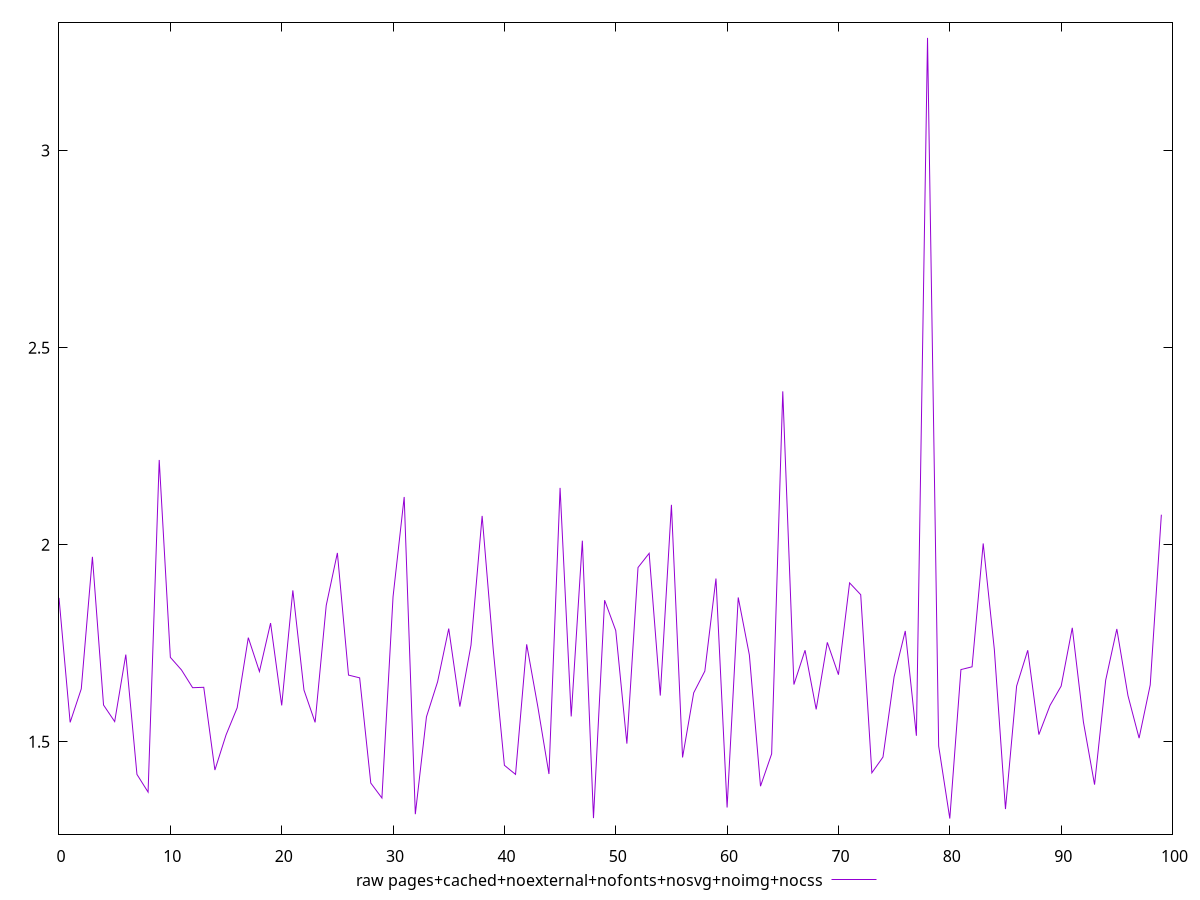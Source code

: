 $_rawPagesCachedNoexternalNofontsNosvgNoimgNocss <<EOF
1.8650000000000002
1.549
1.634
1.969
1.593
1.5510000000000002
1.721
1.417
1.372
2.2150000000000003
1.714
1.6820000000000002
1.637
1.6380000000000001
1.428
1.5170000000000001
1.5859999999999999
1.764
1.678
1.801
1.592
1.884
1.631
1.549
1.846
1.9789999999999999
1.6689999999999998
1.6620000000000001
1.395
1.357
1.8679999999999999
2.121
1.3159999999999998
1.563
1.6520000000000001
1.787
1.589
1.745
2.073
1.7329999999999999
1.44
1.417
1.7469999999999999
1.589
1.4180000000000001
2.1439999999999997
1.564
2.01
1.306
1.859
1.7820000000000003
1.4949999999999999
1.942
1.9780000000000002
1.617
2.101
1.46
1.624
1.679
1.9139999999999997
1.333
1.8659999999999999
1.72
1.387
1.4689999999999999
2.389
1.645
1.732
1.582
1.752
1.67
1.903
1.8729999999999998
1.421
1.4609999999999999
1.665
1.7810000000000001
1.5150000000000001
3.286
1.4889999999999999
1.305
1.683
1.69
2.003
1.7340000000000002
1.329
1.641
1.732
1.518
1.5919999999999999
1.641
1.7889999999999997
1.55
1.391
1.656
1.786
1.617
1.5090000000000001
1.6440000000000001
2.076
EOF
set key outside below
set terminal pngcairo
set output "report_00005_2020-11-02T22-26-11.212Z/server-response-time/pages+cached+noexternal+nofonts+nosvg+noimg+nocss//raw.png"
set yrange [1.26538:3.3256200000000002]
plot $_rawPagesCachedNoexternalNofontsNosvgNoimgNocss title "raw pages+cached+noexternal+nofonts+nosvg+noimg+nocss" with line ,